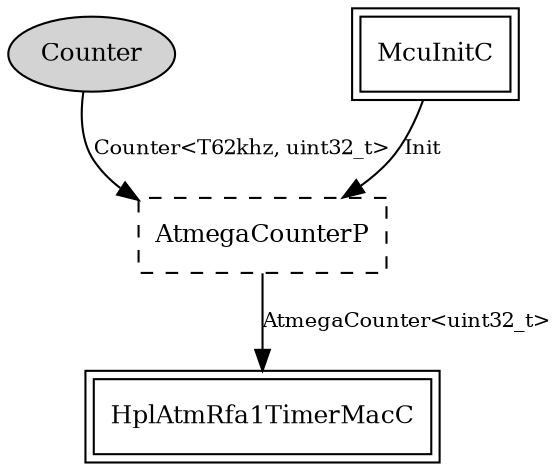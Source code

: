 digraph "tos.chips.atm128rfa1.timer.Counter62khz32C" {
  n0x40b65128 [shape=ellipse, style=filled, label="Counter", fontsize=12];
  "Counter62khz32C.AtmegaCounterP" [fontsize=12, shape=box, style=dashed, label="AtmegaCounterP", URL="../chtml/tos.chips.atm128rfa1.timer.AtmegaCounterP.html"];
  "McuInitC" [fontsize=12, shape=box,peripheries=2, URL="../chtml/tos.chips.atm128rfa1.McuInitC.html"];
  "Counter62khz32C.AtmegaCounterP" [fontsize=12, shape=box, style=dashed, label="AtmegaCounterP", URL="../chtml/tos.chips.atm128rfa1.timer.AtmegaCounterP.html"];
  "Counter62khz32C.AtmegaCounterP" [fontsize=12, shape=box, style=dashed, label="AtmegaCounterP", URL="../chtml/tos.chips.atm128rfa1.timer.AtmegaCounterP.html"];
  "HplAtmRfa1TimerMacC" [fontsize=12, shape=box,peripheries=2, URL="../chtml/tos.chips.atm128rfa1.timer.HplAtmRfa1TimerMacC.html"];
  "n0x40b65128" -> "Counter62khz32C.AtmegaCounterP" [label="Counter<T62khz, uint32_t>", URL="../ihtml/tos.lib.timer.Counter.html", fontsize=10];
  "McuInitC" -> "Counter62khz32C.AtmegaCounterP" [label="Init", URL="../ihtml/tos.interfaces.Init.html", fontsize=10];
  "Counter62khz32C.AtmegaCounterP" -> "HplAtmRfa1TimerMacC" [label="AtmegaCounter<uint32_t>", URL="../ihtml/tos.chips.atm128rfa1.timer.AtmegaCounter.html", fontsize=10];
}

